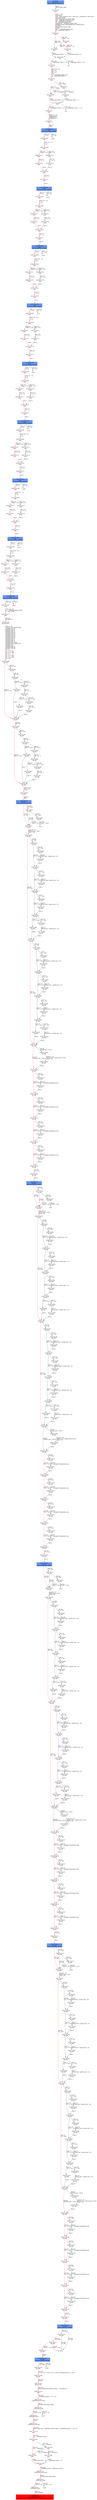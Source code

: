 digraph ARG {
node [style="filled" shape="box" color="white"]
0 [fillcolor="cornflowerblue" label="0 @ N141\nmain entry\nAbstractionState: ABS0: true\n" id="0"]
187 [label="187 @ N186\nmain\n" id="187"]
188 [label="188 @ N145\nmain\n" id="188"]
193 [label="193 @ N147\nmain\n" id="193"]
196 [label="196 @ N149\nmain\n" id="196"]
197 [label="197 @ N150\nmain\n" id="197"]
199 [label="199 @ N156\nmain\n" id="199"]
204 [label="204 @ N159\nmain\n" id="204"]
207 [label="207 @ N160\nmain\n" id="207"]
208 [label="208 @ N161\nmain\n" id="208"]
210 [label="210 @ N164\nmain\n" id="210"]
13328 [fillcolor="cornflowerblue" label="13328 @ N165\nmain\nAbstractionState: ABS396\n" id="13328"]
13329 [label="13329 @ N166\nmain\n" id="13329"]
13367 [label="13367 @ N169\nmain\n" id="13367"]
13369 [label="13369 @ N171\nmain\n" id="13369"]
13370 [label="13370 @ N173\nmain\n" id="13370"]
13374 [label="13374 @ N170\nmain\n" id="13374"]
13375 [label="13375 @ N175\nmain\n" id="13375"]
13377 [fillcolor="cornflowerblue" label="13377 @ N165\nmain\nAbstractionState: ABS398\n" id="13377"]
13378 [label="13378 @ N166\nmain\n" id="13378"]
13416 [label="13416 @ N169\nmain\n" id="13416"]
13418 [label="13418 @ N171\nmain\n" id="13418"]
13419 [label="13419 @ N173\nmain\n" id="13419"]
13423 [label="13423 @ N170\nmain\n" id="13423"]
13424 [label="13424 @ N175\nmain\n" id="13424"]
13426 [fillcolor="cornflowerblue" label="13426 @ N165\nmain\nAbstractionState: ABS400\n" id="13426"]
13427 [label="13427 @ N166\nmain\n" id="13427"]
13465 [label="13465 @ N169\nmain\n" id="13465"]
13467 [label="13467 @ N171\nmain\n" id="13467"]
13468 [label="13468 @ N173\nmain\n" id="13468"]
13472 [label="13472 @ N170\nmain\n" id="13472"]
13473 [label="13473 @ N175\nmain\n" id="13473"]
13475 [fillcolor="cornflowerblue" label="13475 @ N165\nmain\nAbstractionState: ABS402\n" id="13475"]
13476 [label="13476 @ N166\nmain\n" id="13476"]
13514 [label="13514 @ N169\nmain\n" id="13514"]
13516 [label="13516 @ N171\nmain\n" id="13516"]
13517 [label="13517 @ N173\nmain\n" id="13517"]
13521 [label="13521 @ N170\nmain\n" id="13521"]
13522 [label="13522 @ N175\nmain\n" id="13522"]
13524 [fillcolor="cornflowerblue" label="13524 @ N165\nmain\nAbstractionState: ABS404\n" id="13524"]
13525 [label="13525 @ N166\nmain\n" id="13525"]
14183 [label="14183 @ N169\nmain\n" id="14183"]
14185 [label="14185 @ N171\nmain\n" id="14185"]
14186 [label="14186 @ N173\nmain\n" id="14186"]
14190 [label="14190 @ N170\nmain\n" id="14190"]
14191 [label="14191 @ N175\nmain\n" id="14191"]
14193 [fillcolor="cornflowerblue" label="14193 @ N165\nmain\nAbstractionState: ABS424\n" id="14193"]
14194 [label="14194 @ N166\nmain\n" id="14194"]
14852 [label="14852 @ N169\nmain\n" id="14852"]
14854 [label="14854 @ N171\nmain\n" id="14854"]
14855 [label="14855 @ N173\nmain\n" id="14855"]
14859 [label="14859 @ N170\nmain\n" id="14859"]
14860 [label="14860 @ N175\nmain\n" id="14860"]
14862 [fillcolor="cornflowerblue" label="14862 @ N165\nmain\nAbstractionState: ABS444\n" id="14862"]
14863 [label="14863 @ N166\nmain\n" id="14863"]
15521 [label="15521 @ N169\nmain\n" id="15521"]
15523 [label="15523 @ N171\nmain\n" id="15523"]
15524 [label="15524 @ N173\nmain\n" id="15524"]
15528 [label="15528 @ N170\nmain\n" id="15528"]
15529 [label="15529 @ N175\nmain\n" id="15529"]
15531 [fillcolor="cornflowerblue" label="15531 @ N165\nmain\nAbstractionState: ABS464\n" id="15531"]
15532 [label="15532 @ N166\nmain\n" id="15532"]
16190 [label="16190 @ N169\nmain\n" id="16190"]
16192 [label="16192 @ N171\nmain\n" id="16192"]
16193 [label="16193 @ N173\nmain\n" id="16193"]
16197 [label="16197 @ N170\nmain\n" id="16197"]
16198 [label="16198 @ N175\nmain\n" id="16198"]
16200 [fillcolor="cornflowerblue" label="16200 @ N165\nmain\nAbstractionState: ABS484\n" id="16200"]
16202 [label="16202 @ N167\nmain\n" id="16202"]
16203 [label="16203 @ N177\nmain\n" id="16203"]
16204 [label="16204 @ N20\nmp_add entry\n" id="16204"]
16205 [label="16205 @ N48\nmp_add\n" id="16205"]
16220 [label="16220 @ N49\nmp_add\n" id="16220"]
16221 [label="16221 @ N58\nmp_add\n" id="16221"]
16236 [label="16236 @ N59\nmp_add\n" id="16236"]
16237 [label="16237 @ N69\nmp_add\n" id="16237"]
16239 [fillcolor="cornflowerblue" label="16239 @ N70\nmp_add\nAbstractionState: ABS485\n" id="16239"]
16247 [label="16247 @ N71\nmp_add\n" id="16247"]
16249 [label="16249 @ N76\nmp_add\n" id="16249"]
16273 [label="16273 @ N77\nmp_add\n" id="16273"]
16297 [label="16297 @ N91\nmp_add\n" id="16297"]
16302 [label="16302 @ N105\nmp_add\n" id="16302"]
16307 [label="16307 @ N109\nmp_add\n" id="16307"]
16312 [label="16312 @ N112\nmp_add\n" id="16312"]
16317 [label="16317 @ N115\nmp_add\n" id="16317"]
16322 [label="16322 @ N118\nmp_add\n" id="16322"]
16323 [label="16323 @ N121\nmp_add\n" id="16323"]
16325 [fillcolor="cornflowerblue" label="16325 @ N70\nmp_add\nAbstractionState: ABS487\n" id="16325"]
16333 [label="16333 @ N71\nmp_add\n" id="16333"]
16335 [label="16335 @ N76\nmp_add\n" id="16335"]
16359 [label="16359 @ N77\nmp_add\n" id="16359"]
16383 [label="16383 @ N91\nmp_add\n" id="16383"]
16388 [label="16388 @ N105\nmp_add\n" id="16388"]
16393 [label="16393 @ N109\nmp_add\n" id="16393"]
16398 [label="16398 @ N112\nmp_add\n" id="16398"]
16403 [label="16403 @ N115\nmp_add\n" id="16403"]
16408 [label="16408 @ N118\nmp_add\n" id="16408"]
16409 [label="16409 @ N121\nmp_add\n" id="16409"]
16411 [fillcolor="cornflowerblue" label="16411 @ N70\nmp_add\nAbstractionState: ABS489\n" id="16411"]
16419 [label="16419 @ N71\nmp_add\n" id="16419"]
16421 [label="16421 @ N76\nmp_add\n" id="16421"]
16445 [label="16445 @ N77\nmp_add\n" id="16445"]
16469 [label="16469 @ N91\nmp_add\n" id="16469"]
16474 [label="16474 @ N105\nmp_add\n" id="16474"]
16479 [label="16479 @ N109\nmp_add\n" id="16479"]
16484 [label="16484 @ N112\nmp_add\n" id="16484"]
16489 [label="16489 @ N115\nmp_add\n" id="16489"]
16494 [label="16494 @ N118\nmp_add\n" id="16494"]
16495 [label="16495 @ N121\nmp_add\n" id="16495"]
16497 [fillcolor="cornflowerblue" label="16497 @ N70\nmp_add\nAbstractionState: ABS491\n" id="16497"]
16505 [label="16505 @ N71\nmp_add\n" id="16505"]
16507 [label="16507 @ N76\nmp_add\n" id="16507"]
16531 [label="16531 @ N77\nmp_add\n" id="16531"]
16555 [label="16555 @ N91\nmp_add\n" id="16555"]
16560 [label="16560 @ N105\nmp_add\n" id="16560"]
16565 [label="16565 @ N109\nmp_add\n" id="16565"]
16570 [label="16570 @ N112\nmp_add\n" id="16570"]
16575 [label="16575 @ N115\nmp_add\n" id="16575"]
16580 [label="16580 @ N118\nmp_add\n" id="16580"]
16581 [label="16581 @ N121\nmp_add\n" id="16581"]
16583 [fillcolor="cornflowerblue" label="16583 @ N70\nmp_add\nAbstractionState: ABS493\n" id="16583"]
16585 [label="16585 @ N74\nmp_add\n" id="16585"]
16587 [label="16587 @ N73\nmp_add\n" id="16587"]
16590 [label="16590 @ N72\nmp_add\n" id="16590"]
16593 [fillcolor="cornflowerblue" label="16593 @ N122\nmp_add\nAbstractionState: ABS494\n" id="16593"]
16595 [label="16595 @ N124\nmp_add\n" id="16595"]
16596 [label="16596 @ N138\nmp_add\n" id="16596"]
16597 [label="16597 @ N19\nmp_add exit\n" id="16597"]
16598 [label="16598 @ N178\nmain\n" id="16598"]
16811 [label="16811 @ N11\n__VERIFIER_assert entry\n" id="16811"]
16812 [label="16812 @ N12\n__VERIFIER_assert\n" id="16812"]
16814 [label="16814 @ N13\n__VERIFIER_assert\n" id="16814"]
16816 [label="16816 @ N10\n__VERIFIER_assert exit\n" id="16816"]
16817 [label="16817 @ N179\nmain\n" id="16817"]
16825 [label="16825 @ N180\nmain\n" id="16825"]
16833 [label="16833 @ N183\nmain\n" id="16833"]
16840 [label="16840 @ N184\nmain\n" id="16840"]
16843 [label="16843 @ N11\n__VERIFIER_assert entry\n" id="16843"]
16844 [label="16844 @ N12\n__VERIFIER_assert\n" id="16844"]
16845 [label="16845 @ N14\n__VERIFIER_assert\n" id="16845"]
16848 [fillcolor="red" label="16848 @ N15\n__VERIFIER_assert\nAbstractionState: ABS502\n AutomatonState: ErrorLabelAutomaton: _predefinedState_ERROR\n" id="16848"]
16827 [label="16827 @ N181\nmain\n" id="16827"]
16831 [label="16831 @ N182\nmain\n" id="16831"]
16576 [label="16576 @ N119\nmp_add\n" id="16576"]
16578 [label="16578 @ N120\nmp_add\n" id="16578"]
16571 [label="16571 @ N116\nmp_add\n" id="16571"]
16573 [label="16573 @ N117\nmp_add\n" id="16573"]
16566 [label="16566 @ N113\nmp_add\n" id="16566"]
16568 [label="16568 @ N114\nmp_add\n" id="16568"]
16561 [label="16561 @ N110\nmp_add\n" id="16561"]
16563 [label="16563 @ N111\nmp_add\n" id="16563"]
16556 [label="16556 @ N106\nmp_add\n" id="16556"]
16558 [label="16558 @ N108\nmp_add\n" id="16558"]
16532 [label="16532 @ N92\nmp_add\n" id="16532"]
16538 [label="16538 @ N93\nmp_add\n" id="16538"]
16543 [label="16543 @ N96\nmp_add\n" id="16543"]
16548 [label="16548 @ N99\nmp_add\n" id="16548"]
16550 [label="16550 @ N102\nmp_add\n" id="16550"]
16549 [label="16549 @ N103\nmp_add\n" id="16549"]
16553 [label="16553 @ N104\nmp_add\n" id="16553"]
16544 [label="16544 @ N100\nmp_add\n" id="16544"]
16546 [label="16546 @ N101\nmp_add\n" id="16546"]
16539 [label="16539 @ N97\nmp_add\n" id="16539"]
16541 [label="16541 @ N98\nmp_add\n" id="16541"]
16534 [label="16534 @ N94\nmp_add\n" id="16534"]
16536 [label="16536 @ N95\nmp_add\n" id="16536"]
16508 [label="16508 @ N78\nmp_add\n" id="16508"]
16514 [label="16514 @ N79\nmp_add\n" id="16514"]
16519 [label="16519 @ N82\nmp_add\n" id="16519"]
16524 [label="16524 @ N85\nmp_add\n" id="16524"]
16526 [label="16526 @ N88\nmp_add\n" id="16526"]
16525 [label="16525 @ N89\nmp_add\n" id="16525"]
16529 [label="16529 @ N90\nmp_add\n" id="16529"]
16520 [label="16520 @ N86\nmp_add\n" id="16520"]
16522 [label="16522 @ N87\nmp_add\n" id="16522"]
16515 [label="16515 @ N83\nmp_add\n" id="16515"]
16517 [label="16517 @ N84\nmp_add\n" id="16517"]
16510 [label="16510 @ N80\nmp_add\n" id="16510"]
16512 [label="16512 @ N81\nmp_add\n" id="16512"]
16499 [label="16499 @ N74\nmp_add\n" id="16499"]
16501 [label="16501 @ N73\nmp_add\n" id="16501"]
16490 [label="16490 @ N119\nmp_add\n" id="16490"]
16492 [label="16492 @ N120\nmp_add\n" id="16492"]
16485 [label="16485 @ N116\nmp_add\n" id="16485"]
16487 [label="16487 @ N117\nmp_add\n" id="16487"]
16480 [label="16480 @ N113\nmp_add\n" id="16480"]
16482 [label="16482 @ N114\nmp_add\n" id="16482"]
16475 [label="16475 @ N110\nmp_add\n" id="16475"]
16477 [label="16477 @ N111\nmp_add\n" id="16477"]
16470 [label="16470 @ N106\nmp_add\n" id="16470"]
16472 [label="16472 @ N108\nmp_add\n" id="16472"]
16446 [label="16446 @ N92\nmp_add\n" id="16446"]
16452 [label="16452 @ N93\nmp_add\n" id="16452"]
16457 [label="16457 @ N96\nmp_add\n" id="16457"]
16462 [label="16462 @ N99\nmp_add\n" id="16462"]
16464 [label="16464 @ N102\nmp_add\n" id="16464"]
16463 [label="16463 @ N103\nmp_add\n" id="16463"]
16467 [label="16467 @ N104\nmp_add\n" id="16467"]
16458 [label="16458 @ N100\nmp_add\n" id="16458"]
16460 [label="16460 @ N101\nmp_add\n" id="16460"]
16453 [label="16453 @ N97\nmp_add\n" id="16453"]
16455 [label="16455 @ N98\nmp_add\n" id="16455"]
16448 [label="16448 @ N94\nmp_add\n" id="16448"]
16450 [label="16450 @ N95\nmp_add\n" id="16450"]
16422 [label="16422 @ N78\nmp_add\n" id="16422"]
16428 [label="16428 @ N79\nmp_add\n" id="16428"]
16433 [label="16433 @ N82\nmp_add\n" id="16433"]
16438 [label="16438 @ N85\nmp_add\n" id="16438"]
16440 [label="16440 @ N88\nmp_add\n" id="16440"]
16439 [label="16439 @ N89\nmp_add\n" id="16439"]
16443 [label="16443 @ N90\nmp_add\n" id="16443"]
16434 [label="16434 @ N86\nmp_add\n" id="16434"]
16436 [label="16436 @ N87\nmp_add\n" id="16436"]
16429 [label="16429 @ N83\nmp_add\n" id="16429"]
16431 [label="16431 @ N84\nmp_add\n" id="16431"]
16424 [label="16424 @ N80\nmp_add\n" id="16424"]
16426 [label="16426 @ N81\nmp_add\n" id="16426"]
16413 [label="16413 @ N74\nmp_add\n" id="16413"]
16415 [label="16415 @ N73\nmp_add\n" id="16415"]
16404 [label="16404 @ N119\nmp_add\n" id="16404"]
16406 [label="16406 @ N120\nmp_add\n" id="16406"]
16399 [label="16399 @ N116\nmp_add\n" id="16399"]
16401 [label="16401 @ N117\nmp_add\n" id="16401"]
16394 [label="16394 @ N113\nmp_add\n" id="16394"]
16396 [label="16396 @ N114\nmp_add\n" id="16396"]
16389 [label="16389 @ N110\nmp_add\n" id="16389"]
16391 [label="16391 @ N111\nmp_add\n" id="16391"]
16384 [label="16384 @ N106\nmp_add\n" id="16384"]
16386 [label="16386 @ N108\nmp_add\n" id="16386"]
16360 [label="16360 @ N92\nmp_add\n" id="16360"]
16366 [label="16366 @ N93\nmp_add\n" id="16366"]
16371 [label="16371 @ N96\nmp_add\n" id="16371"]
16376 [label="16376 @ N99\nmp_add\n" id="16376"]
16378 [label="16378 @ N102\nmp_add\n" id="16378"]
16377 [label="16377 @ N103\nmp_add\n" id="16377"]
16381 [label="16381 @ N104\nmp_add\n" id="16381"]
16372 [label="16372 @ N100\nmp_add\n" id="16372"]
16374 [label="16374 @ N101\nmp_add\n" id="16374"]
16367 [label="16367 @ N97\nmp_add\n" id="16367"]
16369 [label="16369 @ N98\nmp_add\n" id="16369"]
16362 [label="16362 @ N94\nmp_add\n" id="16362"]
16364 [label="16364 @ N95\nmp_add\n" id="16364"]
16336 [label="16336 @ N78\nmp_add\n" id="16336"]
16342 [label="16342 @ N79\nmp_add\n" id="16342"]
16347 [label="16347 @ N82\nmp_add\n" id="16347"]
16352 [label="16352 @ N85\nmp_add\n" id="16352"]
16354 [label="16354 @ N88\nmp_add\n" id="16354"]
16353 [label="16353 @ N89\nmp_add\n" id="16353"]
16357 [label="16357 @ N90\nmp_add\n" id="16357"]
16348 [label="16348 @ N86\nmp_add\n" id="16348"]
16350 [label="16350 @ N87\nmp_add\n" id="16350"]
16343 [label="16343 @ N83\nmp_add\n" id="16343"]
16345 [label="16345 @ N84\nmp_add\n" id="16345"]
16338 [label="16338 @ N80\nmp_add\n" id="16338"]
16340 [label="16340 @ N81\nmp_add\n" id="16340"]
16327 [label="16327 @ N74\nmp_add\n" id="16327"]
16329 [label="16329 @ N73\nmp_add\n" id="16329"]
16318 [label="16318 @ N119\nmp_add\n" id="16318"]
16320 [label="16320 @ N120\nmp_add\n" id="16320"]
16313 [label="16313 @ N116\nmp_add\n" id="16313"]
16315 [label="16315 @ N117\nmp_add\n" id="16315"]
16308 [label="16308 @ N113\nmp_add\n" id="16308"]
16310 [label="16310 @ N114\nmp_add\n" id="16310"]
16303 [label="16303 @ N110\nmp_add\n" id="16303"]
16305 [label="16305 @ N111\nmp_add\n" id="16305"]
16298 [label="16298 @ N106\nmp_add\n" id="16298"]
16300 [label="16300 @ N108\nmp_add\n" id="16300"]
16274 [label="16274 @ N92\nmp_add\n" id="16274"]
16280 [label="16280 @ N93\nmp_add\n" id="16280"]
16285 [label="16285 @ N96\nmp_add\n" id="16285"]
16290 [label="16290 @ N99\nmp_add\n" id="16290"]
16292 [label="16292 @ N102\nmp_add\n" id="16292"]
16291 [label="16291 @ N103\nmp_add\n" id="16291"]
16295 [label="16295 @ N104\nmp_add\n" id="16295"]
16286 [label="16286 @ N100\nmp_add\n" id="16286"]
16288 [label="16288 @ N101\nmp_add\n" id="16288"]
16281 [label="16281 @ N97\nmp_add\n" id="16281"]
16283 [label="16283 @ N98\nmp_add\n" id="16283"]
16276 [label="16276 @ N94\nmp_add\n" id="16276"]
16278 [label="16278 @ N95\nmp_add\n" id="16278"]
16250 [label="16250 @ N78\nmp_add\n" id="16250"]
16256 [label="16256 @ N79\nmp_add\n" id="16256"]
16261 [label="16261 @ N82\nmp_add\n" id="16261"]
16266 [label="16266 @ N85\nmp_add\n" id="16266"]
16268 [label="16268 @ N88\nmp_add\n" id="16268"]
16267 [label="16267 @ N89\nmp_add\n" id="16267"]
16271 [label="16271 @ N90\nmp_add\n" id="16271"]
16262 [label="16262 @ N86\nmp_add\n" id="16262"]
16264 [label="16264 @ N87\nmp_add\n" id="16264"]
16257 [label="16257 @ N83\nmp_add\n" id="16257"]
16259 [label="16259 @ N84\nmp_add\n" id="16259"]
16252 [label="16252 @ N80\nmp_add\n" id="16252"]
16254 [label="16254 @ N81\nmp_add\n" id="16254"]
16241 [label="16241 @ N74\nmp_add\n" id="16241"]
16243 [label="16243 @ N73\nmp_add\n" id="16243"]
16222 [label="16222 @ N60\nmp_add\n" id="16222"]
16224 [label="16224 @ N61\nmp_add\n" id="16224"]
16226 [label="16226 @ N62\nmp_add\n" id="16226"]
16225 [label="16225 @ N63\nmp_add\n" id="16225"]
16229 [label="16229 @ N64\nmp_add\n" id="16229"]
16231 [label="16231 @ N65\nmp_add\n" id="16231"]
16230 [label="16230 @ N66\nmp_add\n" id="16230"]
16234 [label="16234 @ N67\nmp_add\n" id="16234"]
16206 [label="16206 @ N50\nmp_add\n" id="16206"]
16208 [label="16208 @ N51\nmp_add\n" id="16208"]
16210 [label="16210 @ N52\nmp_add\n" id="16210"]
16209 [label="16209 @ N53\nmp_add\n" id="16209"]
16213 [label="16213 @ N54\nmp_add\n" id="16213"]
16215 [label="16215 @ N55\nmp_add\n" id="16215"]
16214 [label="16214 @ N56\nmp_add\n" id="16214"]
16218 [label="16218 @ N57\nmp_add\n" id="16218"]
16191 [label="16191 @ N172\nmain\n" id="16191"]
16195 [label="16195 @ N174\nmain\n" id="16195"]
15522 [label="15522 @ N172\nmain\n" id="15522"]
15526 [label="15526 @ N174\nmain\n" id="15526"]
14853 [label="14853 @ N172\nmain\n" id="14853"]
14857 [label="14857 @ N174\nmain\n" id="14857"]
14184 [label="14184 @ N172\nmain\n" id="14184"]
14188 [label="14188 @ N174\nmain\n" id="14188"]
13515 [label="13515 @ N172\nmain\n" id="13515"]
13519 [label="13519 @ N174\nmain\n" id="13519"]
13466 [label="13466 @ N172\nmain\n" id="13466"]
13470 [label="13470 @ N174\nmain\n" id="13470"]
13417 [label="13417 @ N172\nmain\n" id="13417"]
13421 [label="13421 @ N174\nmain\n" id="13421"]
13368 [label="13368 @ N172\nmain\n" id="13368"]
13372 [label="13372 @ N174\nmain\n" id="13372"]
200 [label="200 @ N157\nmain\n" id="200"]
202 [label="202 @ N158\nmain\n" id="202"]
190 [label="190 @ N146\nmain\n" id="190"]
192 [label="192 @ N148\nmain\n" id="192"]
0 -> 187 [color="red" label="Line 0: \lINIT GLOBAL VARS\l" id="0 -> 187"]
187 -> 188 [color="red" label="Lines 7 - 108: \lvoid abort();\lvoid __assert_fail(const char *, const char *, unsigned int, const char *);\lvoid reach_error();\lvoid assume_abort_if_not(int cond);\lvoid __VERIFIER_assert(int cond);\lvoid __VERIFIER_assume(int);\lint __VERIFIER_nondet_int();\lunsigned int __VERIFIER_nondet_uint();\lunsigned int mp_add(unsigned int a, unsigned int b);\lint main();\lFunction start dummy edge\lint flag;\lflag = __VERIFIER_nondet_int();\lint __CPAchecker_TMP_0;\l" id="187 -> 188"]
188 -> 190 [color="red" label="Line 108: \l[!(flag == 0)]\l" id="188 -> 190"]
188 -> 193 [label="Line 108: \l[flag == 0]\l" id="188 -> 193"]
193 -> 196 [label="Line 0: \l__CPAchecker_TMP_0 = 1;\l" id="193 -> 196"]
196 -> 197 [color="red" label="Line 108: \l[__CPAchecker_TMP_0 != 0]\l" id="196 -> 197"]
196 -> 198 [label="Line 108: \l[!(__CPAchecker_TMP_0 != 0)]\l" id="196 -> 198"]
197 -> 199 [color="red" label="Lines 109 - 113: \lint i = 0;\lint x = 0;\lint y = 0;\lint n;\ln = __VERIFIER_nondet_int();\lint __CPAchecker_TMP_1;\l" id="197 -> 199"]
199 -> 200 [label="Line 113: \l[n >= 1000]\l" id="199 -> 200"]
199 -> 204 [color="red" label="Line 113: \l[!(n >= 1000)]\l" id="199 -> 204"]
204 -> 207 [color="red" label="Line 0: \l__CPAchecker_TMP_1 = 0;\l" id="204 -> 207"]
207 -> 208 [color="red" label="Line 113: \l[__CPAchecker_TMP_1 != 0]\l" id="207 -> 208"]
207 -> 209 [label="Line 113: \l[!(__CPAchecker_TMP_1 != 0)]\l" id="207 -> 209"]
208 -> 210 [color="red" label="Lines 115 - 115: \lunsigned int a;\lunsigned int b;\lunsigned int r;\l" id="208 -> 210"]
210 -> 13328 [color="red" label="Line 117: \lwhile\l" id="210 -> 13328"]
13328 -> 13329 [color="red" label="Line 117: \l[i < n]\l" id="13328 -> 13329"]
13328 -> 13330 [label="Line 117: \l[!(i < n)]\l" id="13328 -> 13330"]
13329 -> 13367 [color="red" label="Lines 120 - 121: \lx = x;\ly = y;\l" id="13329 -> 13367"]
13367 -> 13368 [label="Line 122: \l[flag == 0]\l" id="13367 -> 13368"]
13367 -> 13369 [color="red" label="Line 122: \l[!(flag == 0)]\l" id="13367 -> 13369"]
13369 -> 13370 [color="red" label="Line 123: \lx = x + 3;\l" id="13369 -> 13370"]
13370 -> 13374 [color="red" label="Line 0: \l\l" id="13370 -> 13374"]
13374 -> 13375 [color="red" label="Line 127: \li = i + 1;\l" id="13374 -> 13375"]
13375 -> 13377 [color="red" label="Line 0: \l\l" id="13375 -> 13377"]
13377 -> 13378 [color="red" label="Line 117: \l[i < n]\l" id="13377 -> 13378"]
13377 -> 13379 [label="Line 117: \l[!(i < n)]\l" id="13377 -> 13379"]
13378 -> 13416 [color="red" label="Lines 120 - 121: \lx = x;\ly = y;\l" id="13378 -> 13416"]
13416 -> 13417 [label="Line 122: \l[flag == 0]\l" id="13416 -> 13417"]
13416 -> 13418 [color="red" label="Line 122: \l[!(flag == 0)]\l" id="13416 -> 13418"]
13418 -> 13419 [color="red" label="Line 123: \lx = x + 3;\l" id="13418 -> 13419"]
13419 -> 13423 [color="red" label="Line 0: \l\l" id="13419 -> 13423"]
13423 -> 13424 [color="red" label="Line 127: \li = i + 1;\l" id="13423 -> 13424"]
13424 -> 13426 [color="red" label="Line 0: \l\l" id="13424 -> 13426"]
13426 -> 13427 [color="red" label="Line 117: \l[i < n]\l" id="13426 -> 13427"]
13426 -> 13428 [label="Line 117: \l[!(i < n)]\l" id="13426 -> 13428"]
13427 -> 13465 [color="red" label="Lines 120 - 121: \lx = x;\ly = y;\l" id="13427 -> 13465"]
13465 -> 13466 [label="Line 122: \l[flag == 0]\l" id="13465 -> 13466"]
13465 -> 13467 [color="red" label="Line 122: \l[!(flag == 0)]\l" id="13465 -> 13467"]
13467 -> 13468 [color="red" label="Line 123: \lx = x + 3;\l" id="13467 -> 13468"]
13468 -> 13472 [color="red" label="Line 0: \l\l" id="13468 -> 13472"]
13472 -> 13473 [color="red" label="Line 127: \li = i + 1;\l" id="13472 -> 13473"]
13473 -> 13475 [color="red" label="Line 0: \l\l" id="13473 -> 13475"]
13475 -> 13476 [color="red" label="Line 117: \l[i < n]\l" id="13475 -> 13476"]
13475 -> 13477 [label="Line 117: \l[!(i < n)]\l" id="13475 -> 13477"]
13476 -> 13514 [color="red" label="Lines 120 - 121: \lx = x;\ly = y;\l" id="13476 -> 13514"]
13514 -> 13515 [label="Line 122: \l[flag == 0]\l" id="13514 -> 13515"]
13514 -> 13516 [color="red" label="Line 122: \l[!(flag == 0)]\l" id="13514 -> 13516"]
13516 -> 13517 [color="red" label="Line 123: \lx = x + 3;\l" id="13516 -> 13517"]
13517 -> 13521 [color="red" label="Line 0: \l\l" id="13517 -> 13521"]
13521 -> 13522 [color="red" label="Line 127: \li = i + 1;\l" id="13521 -> 13522"]
13522 -> 13524 [color="red" label="Line 0: \l\l" id="13522 -> 13524"]
13524 -> 13525 [color="red" label="Line 117: \l[i < n]\l" id="13524 -> 13525"]
13524 -> 13526 [label="Line 117: \l[!(i < n)]\l" id="13524 -> 13526"]
13525 -> 14183 [color="red" label="Lines 120 - 121: \lx = x;\ly = y;\l" id="13525 -> 14183"]
14183 -> 14184 [label="Line 122: \l[flag == 0]\l" id="14183 -> 14184"]
14183 -> 14185 [color="red" label="Line 122: \l[!(flag == 0)]\l" id="14183 -> 14185"]
14185 -> 14186 [color="red" label="Line 123: \lx = x + 3;\l" id="14185 -> 14186"]
14186 -> 14190 [color="red" label="Line 0: \l\l" id="14186 -> 14190"]
14190 -> 14191 [color="red" label="Line 127: \li = i + 1;\l" id="14190 -> 14191"]
14191 -> 14193 [color="red" label="Line 0: \l\l" id="14191 -> 14193"]
14193 -> 14194 [color="red" label="Line 117: \l[i < n]\l" id="14193 -> 14194"]
14193 -> 14195 [label="Line 117: \l[!(i < n)]\l" id="14193 -> 14195"]
14194 -> 14852 [color="red" label="Lines 120 - 121: \lx = x;\ly = y;\l" id="14194 -> 14852"]
14852 -> 14853 [label="Line 122: \l[flag == 0]\l" id="14852 -> 14853"]
14852 -> 14854 [color="red" label="Line 122: \l[!(flag == 0)]\l" id="14852 -> 14854"]
14854 -> 14855 [color="red" label="Line 123: \lx = x + 3;\l" id="14854 -> 14855"]
14855 -> 14859 [color="red" label="Line 0: \l\l" id="14855 -> 14859"]
14859 -> 14860 [color="red" label="Line 127: \li = i + 1;\l" id="14859 -> 14860"]
14860 -> 14862 [color="red" label="Line 0: \l\l" id="14860 -> 14862"]
14862 -> 14863 [color="red" label="Line 117: \l[i < n]\l" id="14862 -> 14863"]
14862 -> 14864 [label="Line 117: \l[!(i < n)]\l" id="14862 -> 14864"]
14863 -> 15521 [color="red" label="Lines 120 - 121: \lx = x;\ly = y;\l" id="14863 -> 15521"]
15521 -> 15522 [label="Line 122: \l[flag == 0]\l" id="15521 -> 15522"]
15521 -> 15523 [color="red" label="Line 122: \l[!(flag == 0)]\l" id="15521 -> 15523"]
15523 -> 15524 [color="red" label="Line 123: \lx = x + 3;\l" id="15523 -> 15524"]
15524 -> 15528 [color="red" label="Line 0: \l\l" id="15524 -> 15528"]
15528 -> 15529 [color="red" label="Line 127: \li = i + 1;\l" id="15528 -> 15529"]
15529 -> 15531 [color="red" label="Line 0: \l\l" id="15529 -> 15531"]
15531 -> 15532 [color="red" label="Line 117: \l[i < n]\l" id="15531 -> 15532"]
15531 -> 15533 [label="Line 117: \l[!(i < n)]\l" id="15531 -> 15533"]
15532 -> 16190 [color="red" label="Lines 120 - 121: \lx = x;\ly = y;\l" id="15532 -> 16190"]
16190 -> 16191 [label="Line 122: \l[flag == 0]\l" id="16190 -> 16191"]
16190 -> 16192 [color="red" label="Line 122: \l[!(flag == 0)]\l" id="16190 -> 16192"]
16192 -> 16193 [color="red" label="Line 123: \lx = x + 3;\l" id="16192 -> 16193"]
16193 -> 16197 [color="red" label="Line 0: \l\l" id="16193 -> 16197"]
16197 -> 16198 [color="red" label="Line 127: \li = i + 1;\l" id="16197 -> 16198"]
16198 -> 16200 [color="red" label="Line 0: \l\l" id="16198 -> 16200"]
16200 -> 16201 [label="Line 117: \l[i < n]\l" id="16200 -> 16201"]
16200 -> 16202 [color="red" label="Line 117: \l[!(i < n)]\l" id="16200 -> 16202"]
16202 -> 16203 [color="red" label="Lines 130 - 131: \la = __VERIFIER_nondet_uint();\lb = 234770789;\l" id="16202 -> 16203"]
16203 -> 16204 [color="red" label="Line 132: \lmp_add(a, b)\l" id="16203 -> 16204"]
16204 -> 16205 [color="red" label="Lines 0 - 43: \lFunction start dummy edge\lunsigned char a0;\lunsigned char a1;\lunsigned char a2;\lunsigned char a3;\lunsigned char b0;\lunsigned char b1;\lunsigned char b2;\lunsigned char b3;\lunsigned char r0;\lunsigned char r1;\lunsigned char r2;\lunsigned char r3;\lunsigned short carry;\lunsigned short partial_sum;\lunsigned int r;\lunsigned char i;\lunsigned char na;\lunsigned char nb;\la0 = a;\la1 = a >> 8;\la2 = a >> 16U;\la3 = a >> 24U;\lb0 = b;\lb1 = b >> 8U;\lb2 = b >> 16U;\lb3 = b >> 24U;\lna = 4U;\l" id="16204 -> 16205"]
16205 -> 16206 [label="Line 44: \l[a3 == 0U]\l" id="16205 -> 16206"]
16205 -> 16220 [color="red" label="Line 44: \l[!(a3 == 0U)]\l" id="16205 -> 16220"]
16220 -> 16221 [color="red" label="Line 53: \lnb = 4U;\l" id="16220 -> 16221"]
16221 -> 16222 [label="Line 54: \l[b3 == 0U]\l" id="16221 -> 16222"]
16221 -> 16236 [color="red" label="Line 54: \l[!(b3 == 0U)]\l" id="16221 -> 16236"]
16236 -> 16237 [color="red" label="Lines 63 - 64: \lcarry = 0U;\li = 0U;\l" id="16236 -> 16237"]
16237 -> 16239 [color="red" label="Line 65: \lwhile\l" id="16237 -> 16239"]
16239 -> 16241 [label="Line 65: \l[!(i < na)]\l" id="16239 -> 16241"]
16239 -> 16247 [color="red" label="Line 65: \l[i < na]\l" id="16239 -> 16247"]
16247 -> 16249 [color="red" label="Lines 66 - 67: \lpartial_sum = carry;\lcarry = 0U;\l" id="16247 -> 16249"]
16249 -> 16250 [label="Line 68: \l[i < na]\l" id="16249 -> 16250"]
16249 -> 16273 [color="red" label="Line 68: \l[!(i < na)]\l" id="16249 -> 16273"]
16273 -> 16274 [label="Line 74: \l[i < nb]\l" id="16273 -> 16274"]
16273 -> 16297 [color="red" label="Line 74: \l[!(i < nb)]\l" id="16273 -> 16297"]
16297 -> 16298 [label="Line 80: \l[partial_sum > 255U]\l" id="16297 -> 16298"]
16297 -> 16302 [color="red" label="Line 80: \l[!(partial_sum > 255U)]\l" id="16297 -> 16302"]
16302 -> 16303 [label="Line 84: \l[i == 0U]\l" id="16302 -> 16303"]
16302 -> 16307 [color="red" label="Line 84: \l[!(i == 0U)]\l" id="16302 -> 16307"]
16307 -> 16308 [label="Line 85: \l[i == 1U]\l" id="16307 -> 16308"]
16307 -> 16312 [color="red" label="Line 85: \l[!(i == 1U)]\l" id="16307 -> 16312"]
16312 -> 16313 [label="Line 86: \l[i == 2U]\l" id="16312 -> 16313"]
16312 -> 16317 [color="red" label="Line 86: \l[!(i == 2U)]\l" id="16312 -> 16317"]
16317 -> 16318 [label="Line 87: \l[i == 3U]\l" id="16317 -> 16318"]
16317 -> 16322 [color="red" label="Line 87: \l[!(i == 3U)]\l" id="16317 -> 16322"]
16322 -> 16323 [color="red" label="Line 89: \li = i + 1U;\l" id="16322 -> 16323"]
16323 -> 16325 [color="red" label="Line 0: \l\l" id="16323 -> 16325"]
16325 -> 16327 [label="Line 65: \l[!(i < na)]\l" id="16325 -> 16327"]
16325 -> 16333 [color="red" label="Line 65: \l[i < na]\l" id="16325 -> 16333"]
16333 -> 16335 [color="red" label="Lines 66 - 67: \lpartial_sum = carry;\lcarry = 0U;\l" id="16333 -> 16335"]
16335 -> 16336 [label="Line 68: \l[i < na]\l" id="16335 -> 16336"]
16335 -> 16359 [color="red" label="Line 68: \l[!(i < na)]\l" id="16335 -> 16359"]
16359 -> 16360 [label="Line 74: \l[i < nb]\l" id="16359 -> 16360"]
16359 -> 16383 [color="red" label="Line 74: \l[!(i < nb)]\l" id="16359 -> 16383"]
16383 -> 16384 [label="Line 80: \l[partial_sum > 255U]\l" id="16383 -> 16384"]
16383 -> 16388 [color="red" label="Line 80: \l[!(partial_sum > 255U)]\l" id="16383 -> 16388"]
16388 -> 16389 [label="Line 84: \l[i == 0U]\l" id="16388 -> 16389"]
16388 -> 16393 [color="red" label="Line 84: \l[!(i == 0U)]\l" id="16388 -> 16393"]
16393 -> 16394 [label="Line 85: \l[i == 1U]\l" id="16393 -> 16394"]
16393 -> 16398 [color="red" label="Line 85: \l[!(i == 1U)]\l" id="16393 -> 16398"]
16398 -> 16399 [label="Line 86: \l[i == 2U]\l" id="16398 -> 16399"]
16398 -> 16403 [color="red" label="Line 86: \l[!(i == 2U)]\l" id="16398 -> 16403"]
16403 -> 16404 [label="Line 87: \l[i == 3U]\l" id="16403 -> 16404"]
16403 -> 16408 [color="red" label="Line 87: \l[!(i == 3U)]\l" id="16403 -> 16408"]
16408 -> 16409 [color="red" label="Line 89: \li = i + 1U;\l" id="16408 -> 16409"]
16409 -> 16411 [color="red" label="Line 0: \l\l" id="16409 -> 16411"]
16411 -> 16413 [label="Line 65: \l[!(i < na)]\l" id="16411 -> 16413"]
16411 -> 16419 [color="red" label="Line 65: \l[i < na]\l" id="16411 -> 16419"]
16419 -> 16421 [color="red" label="Lines 66 - 67: \lpartial_sum = carry;\lcarry = 0U;\l" id="16419 -> 16421"]
16421 -> 16422 [label="Line 68: \l[i < na]\l" id="16421 -> 16422"]
16421 -> 16445 [color="red" label="Line 68: \l[!(i < na)]\l" id="16421 -> 16445"]
16445 -> 16446 [label="Line 74: \l[i < nb]\l" id="16445 -> 16446"]
16445 -> 16469 [color="red" label="Line 74: \l[!(i < nb)]\l" id="16445 -> 16469"]
16469 -> 16470 [label="Line 80: \l[partial_sum > 255U]\l" id="16469 -> 16470"]
16469 -> 16474 [color="red" label="Line 80: \l[!(partial_sum > 255U)]\l" id="16469 -> 16474"]
16474 -> 16475 [label="Line 84: \l[i == 0U]\l" id="16474 -> 16475"]
16474 -> 16479 [color="red" label="Line 84: \l[!(i == 0U)]\l" id="16474 -> 16479"]
16479 -> 16480 [label="Line 85: \l[i == 1U]\l" id="16479 -> 16480"]
16479 -> 16484 [color="red" label="Line 85: \l[!(i == 1U)]\l" id="16479 -> 16484"]
16484 -> 16485 [label="Line 86: \l[i == 2U]\l" id="16484 -> 16485"]
16484 -> 16489 [color="red" label="Line 86: \l[!(i == 2U)]\l" id="16484 -> 16489"]
16489 -> 16490 [label="Line 87: \l[i == 3U]\l" id="16489 -> 16490"]
16489 -> 16494 [color="red" label="Line 87: \l[!(i == 3U)]\l" id="16489 -> 16494"]
16494 -> 16495 [color="red" label="Line 89: \li = i + 1U;\l" id="16494 -> 16495"]
16495 -> 16497 [color="red" label="Line 0: \l\l" id="16495 -> 16497"]
16497 -> 16499 [label="Line 65: \l[!(i < na)]\l" id="16497 -> 16499"]
16497 -> 16505 [color="red" label="Line 65: \l[i < na]\l" id="16497 -> 16505"]
16505 -> 16507 [color="red" label="Lines 66 - 67: \lpartial_sum = carry;\lcarry = 0U;\l" id="16505 -> 16507"]
16507 -> 16508 [label="Line 68: \l[i < na]\l" id="16507 -> 16508"]
16507 -> 16531 [color="red" label="Line 68: \l[!(i < na)]\l" id="16507 -> 16531"]
16531 -> 16532 [label="Line 74: \l[i < nb]\l" id="16531 -> 16532"]
16531 -> 16555 [color="red" label="Line 74: \l[!(i < nb)]\l" id="16531 -> 16555"]
16555 -> 16556 [label="Line 80: \l[partial_sum > 255U]\l" id="16555 -> 16556"]
16555 -> 16560 [color="red" label="Line 80: \l[!(partial_sum > 255U)]\l" id="16555 -> 16560"]
16560 -> 16561 [label="Line 84: \l[i == 0U]\l" id="16560 -> 16561"]
16560 -> 16565 [color="red" label="Line 84: \l[!(i == 0U)]\l" id="16560 -> 16565"]
16565 -> 16566 [label="Line 85: \l[i == 1U]\l" id="16565 -> 16566"]
16565 -> 16570 [color="red" label="Line 85: \l[!(i == 1U)]\l" id="16565 -> 16570"]
16570 -> 16571 [label="Line 86: \l[i == 2U]\l" id="16570 -> 16571"]
16570 -> 16575 [color="red" label="Line 86: \l[!(i == 2U)]\l" id="16570 -> 16575"]
16575 -> 16576 [label="Line 87: \l[i == 3U]\l" id="16575 -> 16576"]
16575 -> 16580 [color="red" label="Line 87: \l[!(i == 3U)]\l" id="16575 -> 16580"]
16580 -> 16581 [color="red" label="Line 89: \li = i + 1U;\l" id="16580 -> 16581"]
16581 -> 16583 [color="red" label="Line 0: \l\l" id="16581 -> 16583"]
16583 -> 16585 [color="red" label="Line 65: \l[!(i < na)]\l" id="16583 -> 16585"]
16583 -> 16591 [label="Line 65: \l[i < na]\l" id="16583 -> 16591"]
16585 -> 16587 [color="red" label="Line 65: \l[!(i < nb)]\l" id="16585 -> 16587"]
16585 -> 16591 [label="Line 65: \l[i < nb]\l" id="16585 -> 16591"]
16587 -> 16590 [color="red" label="Line 65: \l[!(carry != 0U)]\l" id="16587 -> 16590"]
16587 -> 16591 [label="Line 65: \l[carry != 0U]\l" id="16587 -> 16591"]
16590 -> 16593 [color="red" label="Line 92: \lwhile\l" id="16590 -> 16593"]
16593 -> 16594 [label="Line 92: \l[i < 4U]\l" id="16593 -> 16594"]
16593 -> 16595 [color="red" label="Line 92: \l[!(i < 4U)]\l" id="16593 -> 16595"]
16595 -> 16596 [color="red" label="Line 101: \lr = ((r0 | (r1 << 8U)) | (r2 << 16U)) | (((unsigned int)r3) << 24U);\l" id="16595 -> 16596"]
16596 -> 16597 [color="red" label="Line 103: \lreturn r;\l" id="16596 -> 16597"]
16597 -> 16598 [color="red" label="Line 132: \lReturn edge from mp_add to main: r = mp_add(a, b);\l" id="16597 -> 16598"]
16598 -> 16811 [color="red" label="Line 134: \l__VERIFIER_assert(r == (a + b))\l" id="16598 -> 16811"]
16811 -> 16812 [color="red" label="Line 0: \lFunction start dummy edge\l" id="16811 -> 16812"]
16812 -> 16813 [label="Line 15: \l[cond == 0]\l" id="16812 -> 16813"]
16812 -> 16814 [color="red" label="Line 15: \l[!(cond == 0)]\l" id="16812 -> 16814"]
16814 -> 16816 [color="red" label="Line 18: \lreturn;\l" id="16814 -> 16816"]
16816 -> 16817 [color="red" label="Line 134: \lReturn edge from __VERIFIER_assert to main: __VERIFIER_assert(r == (a + b));\l" id="16816 -> 16817"]
16817 -> 16825 [color="red" label="Line 135: \lint __CPAchecker_TMP_2;\l" id="16817 -> 16825"]
16825 -> 16827 [label="Line 135: \l[x <= 3000003]\l" id="16825 -> 16827"]
16825 -> 16833 [color="red" label="Line 135: \l[!(x <= 3000003)]\l" id="16825 -> 16833"]
16833 -> 16840 [color="red" label="Line 0: \l__CPAchecker_TMP_2 = 0;\l" id="16833 -> 16840"]
16840 -> 16843 [color="red" label="Line 135: \l__VERIFIER_assert(__CPAchecker_TMP_2)\l" id="16840 -> 16843"]
16843 -> 16844 [color="red" label="Line 0: \lFunction start dummy edge\l" id="16843 -> 16844"]
16844 -> 16845 [color="red" label="Line 15: \l[cond == 0]\l" id="16844 -> 16845"]
16844 -> 16846 [label="Line 15: \l[!(cond == 0)]\l" id="16844 -> 16846"]
16845 -> 16848 [color="red" label="Line 16: \lLabel: ERROR\l" id="16845 -> 16848"]
16827 -> 16831 [label="Line 135: \l[y <= 2000002]\l" id="16827 -> 16831"]
16827 -> 16833 [label="Line 135: \l[!(y <= 2000002)]\l" id="16827 -> 16833"]
16831 -> 16840 [label="Line 0: \l__CPAchecker_TMP_2 = 1;\l" id="16831 -> 16840"]
16576 -> 16578 [label="Line 87: \lr3 = (unsigned char)partial_sum;\l" id="16576 -> 16578"]
16578 -> 16580 [label="Line 0: \l\l" id="16578 -> 16580"]
16571 -> 16573 [label="Line 86: \lr2 = (unsigned char)partial_sum;\l" id="16571 -> 16573"]
16573 -> 16575 [label="Line 0: \l\l" id="16573 -> 16575"]
16566 -> 16568 [label="Line 85: \lr1 = (unsigned char)partial_sum;\l" id="16566 -> 16568"]
16568 -> 16570 [label="Line 0: \l\l" id="16568 -> 16570"]
16561 -> 16563 [label="Line 84: \lr0 = (unsigned char)partial_sum;\l" id="16561 -> 16563"]
16563 -> 16565 [label="Line 0: \l\l" id="16563 -> 16565"]
16556 -> 16558 [label="Lines 81 - 82: \lpartial_sum = partial_sum & 255U;\lcarry = 1U;\l" id="16556 -> 16558"]
16558 -> 16560 [label="Line 0: \l\l" id="16558 -> 16560"]
16532 -> 16534 [label="Line 75: \l[i == 0U]\l" id="16532 -> 16534"]
16532 -> 16538 [label="Line 75: \l[!(i == 0U)]\l" id="16532 -> 16538"]
16538 -> 16539 [label="Line 76: \l[i == 1U]\l" id="16538 -> 16539"]
16538 -> 16543 [label="Line 76: \l[!(i == 1U)]\l" id="16538 -> 16543"]
16543 -> 16544 [label="Line 77: \l[i == 2U]\l" id="16543 -> 16544"]
16543 -> 16548 [label="Line 77: \l[!(i == 2U)]\l" id="16543 -> 16548"]
16548 -> 16549 [label="Line 78: \l[i == 3U]\l" id="16548 -> 16549"]
16548 -> 16550 [label="Line 78: \l[!(i == 3U)]\l" id="16548 -> 16550"]
16550 -> 16555 [label="Line 0: \l\l" id="16550 -> 16555"]
16549 -> 16553 [label="Line 78: \lpartial_sum = partial_sum + b3;\l" id="16549 -> 16553"]
16553 -> 16555 [label="Line 0: \l\l" id="16553 -> 16555"]
16544 -> 16546 [label="Line 77: \lpartial_sum = partial_sum + b2;\l" id="16544 -> 16546"]
16546 -> 16548 [label="Line 0: \l\l" id="16546 -> 16548"]
16539 -> 16541 [label="Line 76: \lpartial_sum = partial_sum + b1;\l" id="16539 -> 16541"]
16541 -> 16543 [label="Line 0: \l\l" id="16541 -> 16543"]
16534 -> 16536 [label="Line 75: \lpartial_sum = partial_sum + b0;\l" id="16534 -> 16536"]
16536 -> 16538 [label="Line 0: \l\l" id="16536 -> 16538"]
16508 -> 16510 [label="Line 69: \l[i == 0U]\l" id="16508 -> 16510"]
16508 -> 16514 [label="Line 69: \l[!(i == 0U)]\l" id="16508 -> 16514"]
16514 -> 16515 [label="Line 70: \l[i == 1U]\l" id="16514 -> 16515"]
16514 -> 16519 [label="Line 70: \l[!(i == 1U)]\l" id="16514 -> 16519"]
16519 -> 16520 [label="Line 71: \l[i == 2U]\l" id="16519 -> 16520"]
16519 -> 16524 [label="Line 71: \l[!(i == 2U)]\l" id="16519 -> 16524"]
16524 -> 16525 [label="Line 72: \l[i == 3U]\l" id="16524 -> 16525"]
16524 -> 16526 [label="Line 72: \l[!(i == 3U)]\l" id="16524 -> 16526"]
16526 -> 16531 [label="Line 0: \l\l" id="16526 -> 16531"]
16525 -> 16529 [label="Line 72: \lpartial_sum = partial_sum + a3;\l" id="16525 -> 16529"]
16529 -> 16531 [label="Line 0: \l\l" id="16529 -> 16531"]
16520 -> 16522 [label="Line 71: \lpartial_sum = partial_sum + a2;\l" id="16520 -> 16522"]
16522 -> 16524 [label="Line 0: \l\l" id="16522 -> 16524"]
16515 -> 16517 [label="Line 70: \lpartial_sum = partial_sum + a1;\l" id="16515 -> 16517"]
16517 -> 16519 [label="Line 0: \l\l" id="16517 -> 16519"]
16510 -> 16512 [label="Line 69: \lpartial_sum = partial_sum + a0;\l" id="16510 -> 16512"]
16512 -> 16514 [label="Line 0: \l\l" id="16512 -> 16514"]
16499 -> 16501 [label="Line 65: \l[!(i < nb)]\l" id="16499 -> 16501"]
16499 -> 16505 [label="Line 65: \l[i < nb]\l" id="16499 -> 16505"]
16501 -> 16504 [label="Line 65: \l[!(carry != 0U)]\l" id="16501 -> 16504"]
16501 -> 16505 [label="Line 65: \l[carry != 0U]\l" id="16501 -> 16505"]
16490 -> 16492 [label="Line 87: \lr3 = (unsigned char)partial_sum;\l" id="16490 -> 16492"]
16492 -> 16494 [label="Line 0: \l\l" id="16492 -> 16494"]
16485 -> 16487 [label="Line 86: \lr2 = (unsigned char)partial_sum;\l" id="16485 -> 16487"]
16487 -> 16489 [label="Line 0: \l\l" id="16487 -> 16489"]
16480 -> 16482 [label="Line 85: \lr1 = (unsigned char)partial_sum;\l" id="16480 -> 16482"]
16482 -> 16484 [label="Line 0: \l\l" id="16482 -> 16484"]
16475 -> 16477 [label="Line 84: \lr0 = (unsigned char)partial_sum;\l" id="16475 -> 16477"]
16477 -> 16479 [label="Line 0: \l\l" id="16477 -> 16479"]
16470 -> 16472 [label="Lines 81 - 82: \lpartial_sum = partial_sum & 255U;\lcarry = 1U;\l" id="16470 -> 16472"]
16472 -> 16474 [label="Line 0: \l\l" id="16472 -> 16474"]
16446 -> 16448 [label="Line 75: \l[i == 0U]\l" id="16446 -> 16448"]
16446 -> 16452 [label="Line 75: \l[!(i == 0U)]\l" id="16446 -> 16452"]
16452 -> 16453 [label="Line 76: \l[i == 1U]\l" id="16452 -> 16453"]
16452 -> 16457 [label="Line 76: \l[!(i == 1U)]\l" id="16452 -> 16457"]
16457 -> 16458 [label="Line 77: \l[i == 2U]\l" id="16457 -> 16458"]
16457 -> 16462 [label="Line 77: \l[!(i == 2U)]\l" id="16457 -> 16462"]
16462 -> 16463 [label="Line 78: \l[i == 3U]\l" id="16462 -> 16463"]
16462 -> 16464 [label="Line 78: \l[!(i == 3U)]\l" id="16462 -> 16464"]
16464 -> 16469 [label="Line 0: \l\l" id="16464 -> 16469"]
16463 -> 16467 [label="Line 78: \lpartial_sum = partial_sum + b3;\l" id="16463 -> 16467"]
16467 -> 16469 [label="Line 0: \l\l" id="16467 -> 16469"]
16458 -> 16460 [label="Line 77: \lpartial_sum = partial_sum + b2;\l" id="16458 -> 16460"]
16460 -> 16462 [label="Line 0: \l\l" id="16460 -> 16462"]
16453 -> 16455 [label="Line 76: \lpartial_sum = partial_sum + b1;\l" id="16453 -> 16455"]
16455 -> 16457 [label="Line 0: \l\l" id="16455 -> 16457"]
16448 -> 16450 [label="Line 75: \lpartial_sum = partial_sum + b0;\l" id="16448 -> 16450"]
16450 -> 16452 [label="Line 0: \l\l" id="16450 -> 16452"]
16422 -> 16424 [label="Line 69: \l[i == 0U]\l" id="16422 -> 16424"]
16422 -> 16428 [label="Line 69: \l[!(i == 0U)]\l" id="16422 -> 16428"]
16428 -> 16429 [label="Line 70: \l[i == 1U]\l" id="16428 -> 16429"]
16428 -> 16433 [label="Line 70: \l[!(i == 1U)]\l" id="16428 -> 16433"]
16433 -> 16434 [label="Line 71: \l[i == 2U]\l" id="16433 -> 16434"]
16433 -> 16438 [label="Line 71: \l[!(i == 2U)]\l" id="16433 -> 16438"]
16438 -> 16439 [label="Line 72: \l[i == 3U]\l" id="16438 -> 16439"]
16438 -> 16440 [label="Line 72: \l[!(i == 3U)]\l" id="16438 -> 16440"]
16440 -> 16445 [label="Line 0: \l\l" id="16440 -> 16445"]
16439 -> 16443 [label="Line 72: \lpartial_sum = partial_sum + a3;\l" id="16439 -> 16443"]
16443 -> 16445 [label="Line 0: \l\l" id="16443 -> 16445"]
16434 -> 16436 [label="Line 71: \lpartial_sum = partial_sum + a2;\l" id="16434 -> 16436"]
16436 -> 16438 [label="Line 0: \l\l" id="16436 -> 16438"]
16429 -> 16431 [label="Line 70: \lpartial_sum = partial_sum + a1;\l" id="16429 -> 16431"]
16431 -> 16433 [label="Line 0: \l\l" id="16431 -> 16433"]
16424 -> 16426 [label="Line 69: \lpartial_sum = partial_sum + a0;\l" id="16424 -> 16426"]
16426 -> 16428 [label="Line 0: \l\l" id="16426 -> 16428"]
16413 -> 16415 [label="Line 65: \l[!(i < nb)]\l" id="16413 -> 16415"]
16413 -> 16419 [label="Line 65: \l[i < nb]\l" id="16413 -> 16419"]
16415 -> 16418 [label="Line 65: \l[!(carry != 0U)]\l" id="16415 -> 16418"]
16415 -> 16419 [label="Line 65: \l[carry != 0U]\l" id="16415 -> 16419"]
16404 -> 16406 [label="Line 87: \lr3 = (unsigned char)partial_sum;\l" id="16404 -> 16406"]
16406 -> 16408 [label="Line 0: \l\l" id="16406 -> 16408"]
16399 -> 16401 [label="Line 86: \lr2 = (unsigned char)partial_sum;\l" id="16399 -> 16401"]
16401 -> 16403 [label="Line 0: \l\l" id="16401 -> 16403"]
16394 -> 16396 [label="Line 85: \lr1 = (unsigned char)partial_sum;\l" id="16394 -> 16396"]
16396 -> 16398 [label="Line 0: \l\l" id="16396 -> 16398"]
16389 -> 16391 [label="Line 84: \lr0 = (unsigned char)partial_sum;\l" id="16389 -> 16391"]
16391 -> 16393 [label="Line 0: \l\l" id="16391 -> 16393"]
16384 -> 16386 [label="Lines 81 - 82: \lpartial_sum = partial_sum & 255U;\lcarry = 1U;\l" id="16384 -> 16386"]
16386 -> 16388 [label="Line 0: \l\l" id="16386 -> 16388"]
16360 -> 16362 [label="Line 75: \l[i == 0U]\l" id="16360 -> 16362"]
16360 -> 16366 [label="Line 75: \l[!(i == 0U)]\l" id="16360 -> 16366"]
16366 -> 16367 [label="Line 76: \l[i == 1U]\l" id="16366 -> 16367"]
16366 -> 16371 [label="Line 76: \l[!(i == 1U)]\l" id="16366 -> 16371"]
16371 -> 16372 [label="Line 77: \l[i == 2U]\l" id="16371 -> 16372"]
16371 -> 16376 [label="Line 77: \l[!(i == 2U)]\l" id="16371 -> 16376"]
16376 -> 16377 [label="Line 78: \l[i == 3U]\l" id="16376 -> 16377"]
16376 -> 16378 [label="Line 78: \l[!(i == 3U)]\l" id="16376 -> 16378"]
16378 -> 16383 [label="Line 0: \l\l" id="16378 -> 16383"]
16377 -> 16381 [label="Line 78: \lpartial_sum = partial_sum + b3;\l" id="16377 -> 16381"]
16381 -> 16383 [label="Line 0: \l\l" id="16381 -> 16383"]
16372 -> 16374 [label="Line 77: \lpartial_sum = partial_sum + b2;\l" id="16372 -> 16374"]
16374 -> 16376 [label="Line 0: \l\l" id="16374 -> 16376"]
16367 -> 16369 [label="Line 76: \lpartial_sum = partial_sum + b1;\l" id="16367 -> 16369"]
16369 -> 16371 [label="Line 0: \l\l" id="16369 -> 16371"]
16362 -> 16364 [label="Line 75: \lpartial_sum = partial_sum + b0;\l" id="16362 -> 16364"]
16364 -> 16366 [label="Line 0: \l\l" id="16364 -> 16366"]
16336 -> 16338 [label="Line 69: \l[i == 0U]\l" id="16336 -> 16338"]
16336 -> 16342 [label="Line 69: \l[!(i == 0U)]\l" id="16336 -> 16342"]
16342 -> 16343 [label="Line 70: \l[i == 1U]\l" id="16342 -> 16343"]
16342 -> 16347 [label="Line 70: \l[!(i == 1U)]\l" id="16342 -> 16347"]
16347 -> 16348 [label="Line 71: \l[i == 2U]\l" id="16347 -> 16348"]
16347 -> 16352 [label="Line 71: \l[!(i == 2U)]\l" id="16347 -> 16352"]
16352 -> 16353 [label="Line 72: \l[i == 3U]\l" id="16352 -> 16353"]
16352 -> 16354 [label="Line 72: \l[!(i == 3U)]\l" id="16352 -> 16354"]
16354 -> 16359 [label="Line 0: \l\l" id="16354 -> 16359"]
16353 -> 16357 [label="Line 72: \lpartial_sum = partial_sum + a3;\l" id="16353 -> 16357"]
16357 -> 16359 [label="Line 0: \l\l" id="16357 -> 16359"]
16348 -> 16350 [label="Line 71: \lpartial_sum = partial_sum + a2;\l" id="16348 -> 16350"]
16350 -> 16352 [label="Line 0: \l\l" id="16350 -> 16352"]
16343 -> 16345 [label="Line 70: \lpartial_sum = partial_sum + a1;\l" id="16343 -> 16345"]
16345 -> 16347 [label="Line 0: \l\l" id="16345 -> 16347"]
16338 -> 16340 [label="Line 69: \lpartial_sum = partial_sum + a0;\l" id="16338 -> 16340"]
16340 -> 16342 [label="Line 0: \l\l" id="16340 -> 16342"]
16327 -> 16329 [label="Line 65: \l[!(i < nb)]\l" id="16327 -> 16329"]
16327 -> 16333 [label="Line 65: \l[i < nb]\l" id="16327 -> 16333"]
16329 -> 16332 [label="Line 65: \l[!(carry != 0U)]\l" id="16329 -> 16332"]
16329 -> 16333 [label="Line 65: \l[carry != 0U]\l" id="16329 -> 16333"]
16318 -> 16320 [label="Line 87: \lr3 = (unsigned char)partial_sum;\l" id="16318 -> 16320"]
16320 -> 16322 [label="Line 0: \l\l" id="16320 -> 16322"]
16313 -> 16315 [label="Line 86: \lr2 = (unsigned char)partial_sum;\l" id="16313 -> 16315"]
16315 -> 16317 [label="Line 0: \l\l" id="16315 -> 16317"]
16308 -> 16310 [label="Line 85: \lr1 = (unsigned char)partial_sum;\l" id="16308 -> 16310"]
16310 -> 16312 [label="Line 0: \l\l" id="16310 -> 16312"]
16303 -> 16305 [label="Line 84: \lr0 = (unsigned char)partial_sum;\l" id="16303 -> 16305"]
16305 -> 16307 [label="Line 0: \l\l" id="16305 -> 16307"]
16298 -> 16300 [label="Lines 81 - 82: \lpartial_sum = partial_sum & 255U;\lcarry = 1U;\l" id="16298 -> 16300"]
16300 -> 16302 [label="Line 0: \l\l" id="16300 -> 16302"]
16274 -> 16276 [label="Line 75: \l[i == 0U]\l" id="16274 -> 16276"]
16274 -> 16280 [label="Line 75: \l[!(i == 0U)]\l" id="16274 -> 16280"]
16280 -> 16281 [label="Line 76: \l[i == 1U]\l" id="16280 -> 16281"]
16280 -> 16285 [label="Line 76: \l[!(i == 1U)]\l" id="16280 -> 16285"]
16285 -> 16286 [label="Line 77: \l[i == 2U]\l" id="16285 -> 16286"]
16285 -> 16290 [label="Line 77: \l[!(i == 2U)]\l" id="16285 -> 16290"]
16290 -> 16291 [label="Line 78: \l[i == 3U]\l" id="16290 -> 16291"]
16290 -> 16292 [label="Line 78: \l[!(i == 3U)]\l" id="16290 -> 16292"]
16292 -> 16297 [label="Line 0: \l\l" id="16292 -> 16297"]
16291 -> 16295 [label="Line 78: \lpartial_sum = partial_sum + b3;\l" id="16291 -> 16295"]
16295 -> 16297 [label="Line 0: \l\l" id="16295 -> 16297"]
16286 -> 16288 [label="Line 77: \lpartial_sum = partial_sum + b2;\l" id="16286 -> 16288"]
16288 -> 16290 [label="Line 0: \l\l" id="16288 -> 16290"]
16281 -> 16283 [label="Line 76: \lpartial_sum = partial_sum + b1;\l" id="16281 -> 16283"]
16283 -> 16285 [label="Line 0: \l\l" id="16283 -> 16285"]
16276 -> 16278 [label="Line 75: \lpartial_sum = partial_sum + b0;\l" id="16276 -> 16278"]
16278 -> 16280 [label="Line 0: \l\l" id="16278 -> 16280"]
16250 -> 16252 [label="Line 69: \l[i == 0U]\l" id="16250 -> 16252"]
16250 -> 16256 [label="Line 69: \l[!(i == 0U)]\l" id="16250 -> 16256"]
16256 -> 16257 [label="Line 70: \l[i == 1U]\l" id="16256 -> 16257"]
16256 -> 16261 [label="Line 70: \l[!(i == 1U)]\l" id="16256 -> 16261"]
16261 -> 16262 [label="Line 71: \l[i == 2U]\l" id="16261 -> 16262"]
16261 -> 16266 [label="Line 71: \l[!(i == 2U)]\l" id="16261 -> 16266"]
16266 -> 16267 [label="Line 72: \l[i == 3U]\l" id="16266 -> 16267"]
16266 -> 16268 [label="Line 72: \l[!(i == 3U)]\l" id="16266 -> 16268"]
16268 -> 16273 [label="Line 0: \l\l" id="16268 -> 16273"]
16267 -> 16271 [label="Line 72: \lpartial_sum = partial_sum + a3;\l" id="16267 -> 16271"]
16271 -> 16273 [label="Line 0: \l\l" id="16271 -> 16273"]
16262 -> 16264 [label="Line 71: \lpartial_sum = partial_sum + a2;\l" id="16262 -> 16264"]
16264 -> 16266 [label="Line 0: \l\l" id="16264 -> 16266"]
16257 -> 16259 [label="Line 70: \lpartial_sum = partial_sum + a1;\l" id="16257 -> 16259"]
16259 -> 16261 [label="Line 0: \l\l" id="16259 -> 16261"]
16252 -> 16254 [label="Line 69: \lpartial_sum = partial_sum + a0;\l" id="16252 -> 16254"]
16254 -> 16256 [label="Line 0: \l\l" id="16254 -> 16256"]
16241 -> 16243 [label="Line 65: \l[!(i < nb)]\l" id="16241 -> 16243"]
16241 -> 16247 [label="Line 65: \l[i < nb]\l" id="16241 -> 16247"]
16243 -> 16246 [label="Line 65: \l[!(carry != 0U)]\l" id="16243 -> 16246"]
16243 -> 16247 [label="Line 65: \l[carry != 0U]\l" id="16243 -> 16247"]
16222 -> 16224 [label="Line 55: \lnb = nb - 1;\l" id="16222 -> 16224"]
16224 -> 16225 [label="Line 56: \l[b2 == 0U]\l" id="16224 -> 16225"]
16224 -> 16226 [label="Line 56: \l[!(b2 == 0U)]\l" id="16224 -> 16226"]
16226 -> 16236 [label="Line 0: \l\l" id="16226 -> 16236"]
16225 -> 16229 [label="Line 57: \lnb = nb - 1;\l" id="16225 -> 16229"]
16229 -> 16230 [label="Line 58: \l[b1 == 0U]\l" id="16229 -> 16230"]
16229 -> 16231 [label="Line 58: \l[!(b1 == 0U)]\l" id="16229 -> 16231"]
16231 -> 16236 [label="Line 0: \l\l" id="16231 -> 16236"]
16230 -> 16234 [label="Line 59: \lnb = nb - 1;\l" id="16230 -> 16234"]
16234 -> 16236 [label="Line 0: \l\l" id="16234 -> 16236"]
16206 -> 16208 [label="Line 45: \lna = na - 1;\l" id="16206 -> 16208"]
16208 -> 16209 [label="Line 46: \l[a2 == 0U]\l" id="16208 -> 16209"]
16208 -> 16210 [label="Line 46: \l[!(a2 == 0U)]\l" id="16208 -> 16210"]
16210 -> 16220 [label="Line 0: \l\l" id="16210 -> 16220"]
16209 -> 16213 [label="Line 47: \lna = na - 1;\l" id="16209 -> 16213"]
16213 -> 16214 [label="Line 48: \l[a1 == 0U]\l" id="16213 -> 16214"]
16213 -> 16215 [label="Line 48: \l[!(a1 == 0U)]\l" id="16213 -> 16215"]
16215 -> 16220 [label="Line 0: \l\l" id="16215 -> 16220"]
16214 -> 16218 [label="Line 49: \lna = na - 1;\l" id="16214 -> 16218"]
16218 -> 16220 [label="Line 0: \l\l" id="16218 -> 16220"]
16191 -> 16195 [label="Line 125: \ly = y + 2;\l" id="16191 -> 16195"]
16195 -> 16197 [label="Line 0: \l\l" id="16195 -> 16197"]
15522 -> 15526 [label="Line 125: \ly = y + 2;\l" id="15522 -> 15526"]
15526 -> 15528 [label="Line 0: \l\l" id="15526 -> 15528"]
14853 -> 14857 [label="Line 125: \ly = y + 2;\l" id="14853 -> 14857"]
14857 -> 14859 [label="Line 0: \l\l" id="14857 -> 14859"]
14184 -> 14188 [label="Line 125: \ly = y + 2;\l" id="14184 -> 14188"]
14188 -> 14190 [label="Line 0: \l\l" id="14188 -> 14190"]
13515 -> 13519 [label="Line 125: \ly = y + 2;\l" id="13515 -> 13519"]
13519 -> 13521 [label="Line 0: \l\l" id="13519 -> 13521"]
13466 -> 13470 [label="Line 125: \ly = y + 2;\l" id="13466 -> 13470"]
13470 -> 13472 [label="Line 0: \l\l" id="13470 -> 13472"]
13417 -> 13421 [label="Line 125: \ly = y + 2;\l" id="13417 -> 13421"]
13421 -> 13423 [label="Line 0: \l\l" id="13421 -> 13423"]
13368 -> 13372 [label="Line 125: \ly = y + 2;\l" id="13368 -> 13372"]
13372 -> 13374 [label="Line 0: \l\l" id="13372 -> 13374"]
200 -> 202 [label="Line 113: \l[n <= 1000000]\l" id="200 -> 202"]
200 -> 204 [label="Line 113: \l[!(n <= 1000000)]\l" id="200 -> 204"]
202 -> 207 [label="Line 0: \l__CPAchecker_TMP_1 = 1;\l" id="202 -> 207"]
190 -> 192 [color="red" label="Line 108: \l[!(flag == 1)]\l" id="190 -> 192"]
190 -> 193 [label="Line 108: \l[flag == 1]\l" id="190 -> 193"]
192 -> 196 [color="red" label="Line 0: \l__CPAchecker_TMP_0 = 0;\l" id="192 -> 196"]
}
